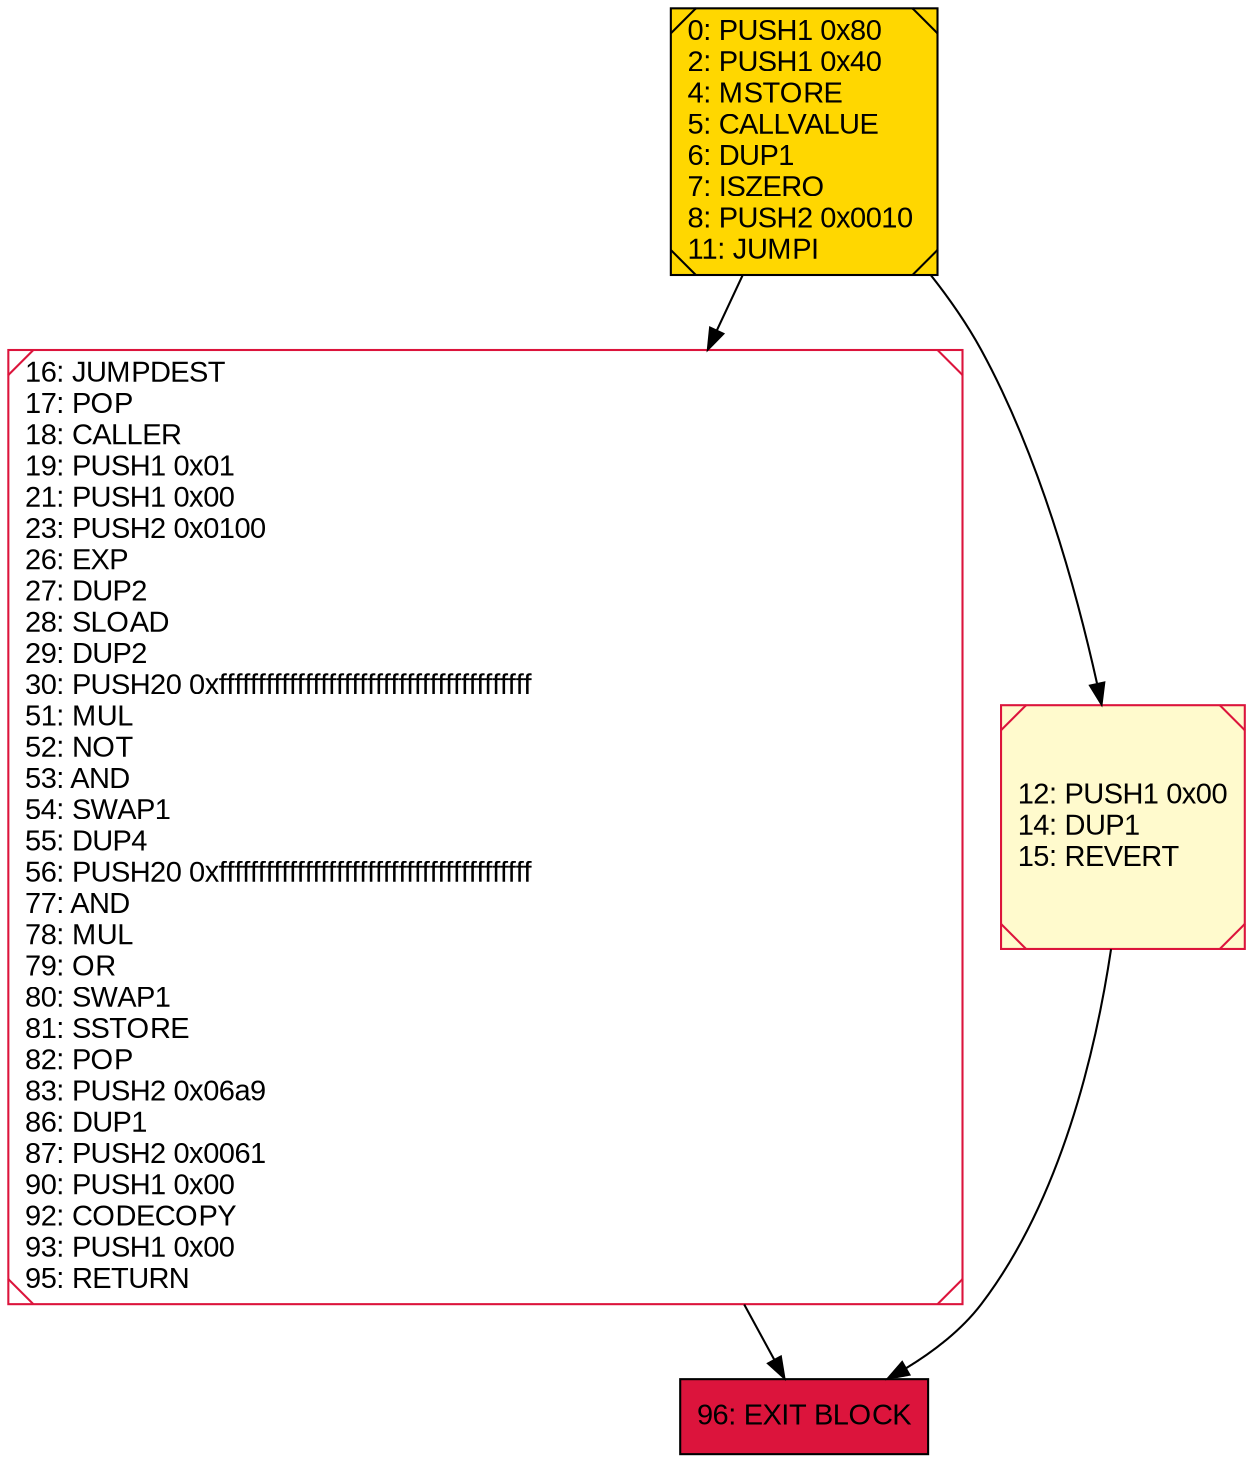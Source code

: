 digraph G {
bgcolor=transparent rankdir=UD;
node [shape=box style=filled color=black fillcolor=white fontname=arial fontcolor=black];
96 [label="96: EXIT BLOCK\l" fillcolor=crimson ];
16 [label="16: JUMPDEST\l17: POP\l18: CALLER\l19: PUSH1 0x01\l21: PUSH1 0x00\l23: PUSH2 0x0100\l26: EXP\l27: DUP2\l28: SLOAD\l29: DUP2\l30: PUSH20 0xffffffffffffffffffffffffffffffffffffffff\l51: MUL\l52: NOT\l53: AND\l54: SWAP1\l55: DUP4\l56: PUSH20 0xffffffffffffffffffffffffffffffffffffffff\l77: AND\l78: MUL\l79: OR\l80: SWAP1\l81: SSTORE\l82: POP\l83: PUSH2 0x06a9\l86: DUP1\l87: PUSH2 0x0061\l90: PUSH1 0x00\l92: CODECOPY\l93: PUSH1 0x00\l95: RETURN\l" shape=Msquare color=crimson ];
0 [label="0: PUSH1 0x80\l2: PUSH1 0x40\l4: MSTORE\l5: CALLVALUE\l6: DUP1\l7: ISZERO\l8: PUSH2 0x0010\l11: JUMPI\l" fillcolor=lemonchiffon shape=Msquare fillcolor=gold ];
12 [label="12: PUSH1 0x00\l14: DUP1\l15: REVERT\l" fillcolor=lemonchiffon shape=Msquare color=crimson ];
0 -> 12;
16 -> 96;
0 -> 16;
12 -> 96;
}